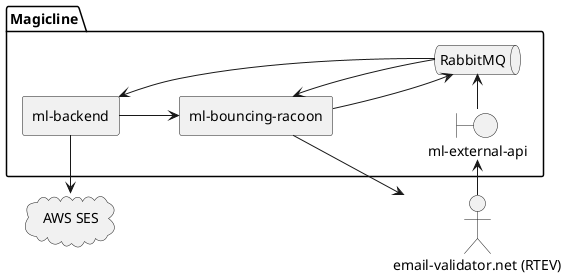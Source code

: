 @startuml
left to right direction

package "Magicline" {
    agent "ml-backend" as MLB
    boundary "ml-external-api" as API
    agent "ml-bouncing-racoon" as BR
    queue RabbitMQ as MQ
}

cloud "AWS SES" as SES
actor "email-validator.net (RTEV)" as RTEV

MLB -left-> SES
MLB --> BR
BR --> RTEV
RTEV --> API
API -right-> MQ
MQ --> BR
BR --> MQ
MQ --> MLB
@enduml
